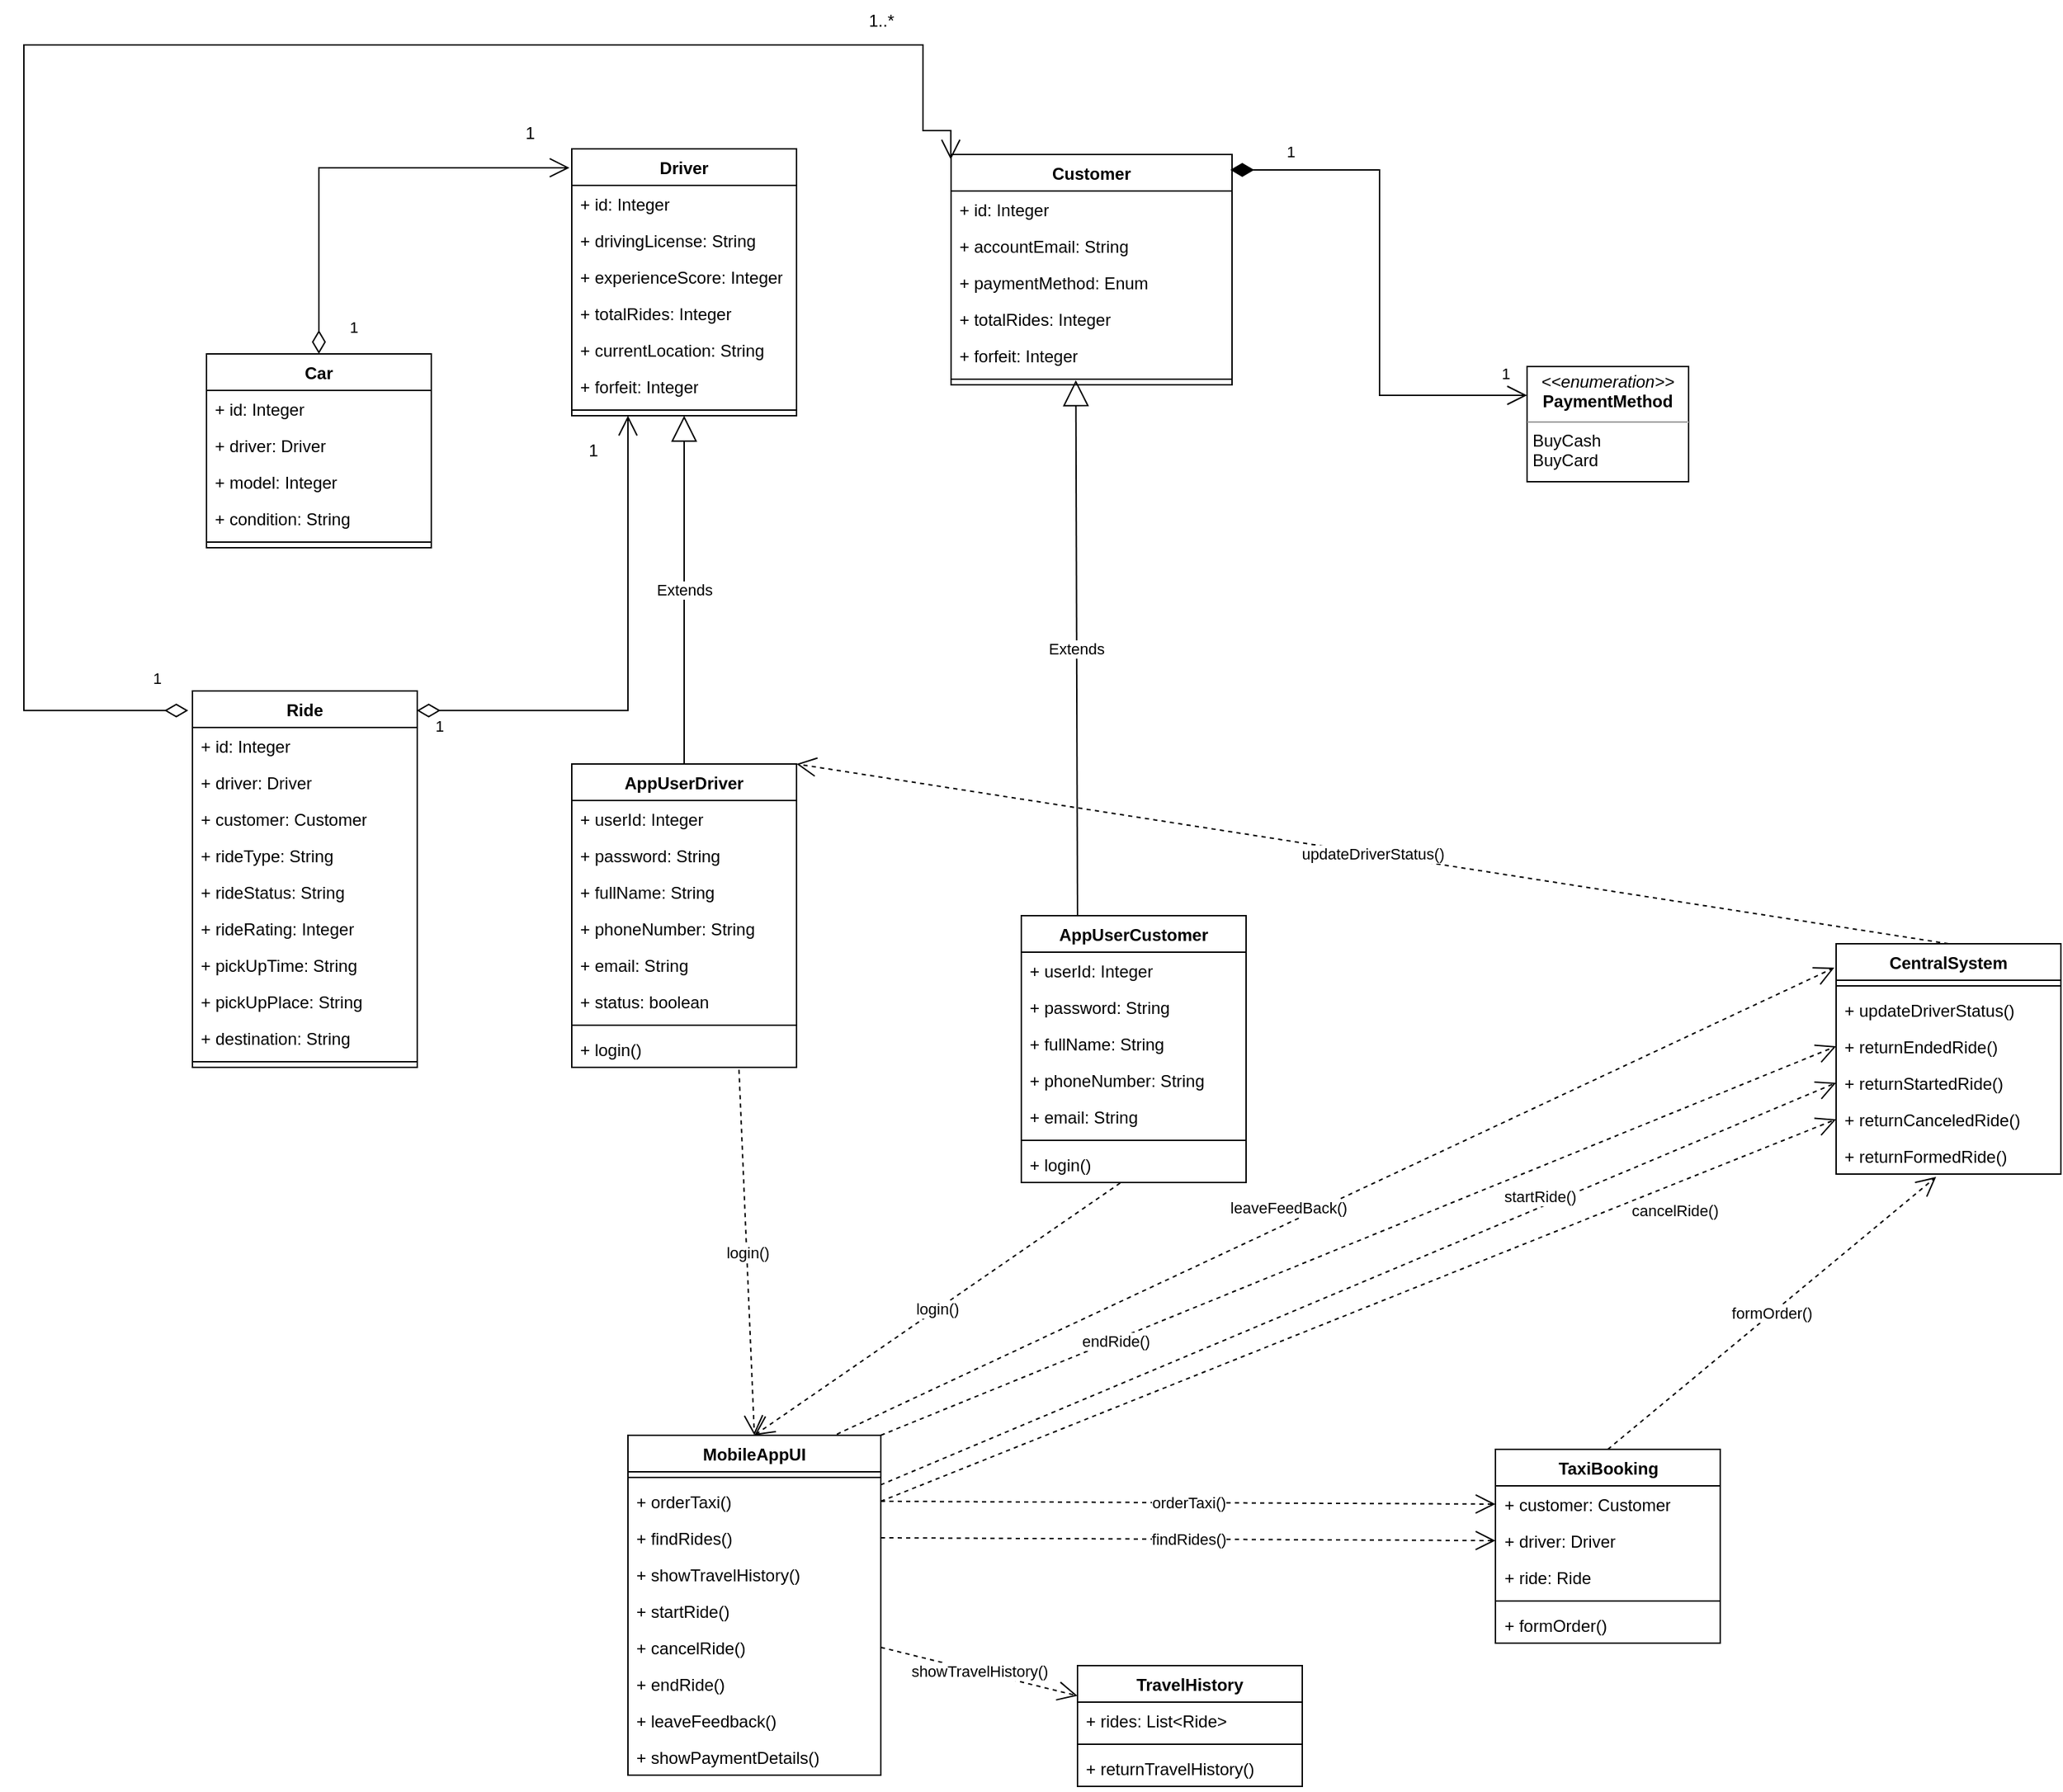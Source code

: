 <mxfile version="22.0.6" type="github">
  <diagram name="Страница — 1" id="VMVxRxrSuvd6hhNSu_wA">
    <mxGraphModel dx="2643" dy="545" grid="1" gridSize="10" guides="1" tooltips="1" connect="1" arrows="1" fold="1" page="1" pageScale="1" pageWidth="827" pageHeight="1169" math="0" shadow="0">
      <root>
        <mxCell id="0" />
        <mxCell id="1" parent="0" />
        <mxCell id="bA0o8jrbdhIKegOQsd1L-2" value="AppUserDriver" style="swimlane;fontStyle=1;align=center;verticalAlign=top;childLayout=stackLayout;horizontal=1;startSize=26;horizontalStack=0;resizeParent=1;resizeParentMax=0;resizeLast=0;collapsible=1;marginBottom=0;whiteSpace=wrap;html=1;" vertex="1" parent="1">
          <mxGeometry x="-450" y="1452" width="160" height="216" as="geometry" />
        </mxCell>
        <mxCell id="bA0o8jrbdhIKegOQsd1L-3" value="+ userId: Integer" style="text;strokeColor=none;fillColor=none;align=left;verticalAlign=top;spacingLeft=4;spacingRight=4;overflow=hidden;rotatable=0;points=[[0,0.5],[1,0.5]];portConstraint=eastwest;whiteSpace=wrap;html=1;" vertex="1" parent="bA0o8jrbdhIKegOQsd1L-2">
          <mxGeometry y="26" width="160" height="26" as="geometry" />
        </mxCell>
        <mxCell id="bA0o8jrbdhIKegOQsd1L-4" value="+ password: String" style="text;strokeColor=none;fillColor=none;align=left;verticalAlign=top;spacingLeft=4;spacingRight=4;overflow=hidden;rotatable=0;points=[[0,0.5],[1,0.5]];portConstraint=eastwest;whiteSpace=wrap;html=1;" vertex="1" parent="bA0o8jrbdhIKegOQsd1L-2">
          <mxGeometry y="52" width="160" height="26" as="geometry" />
        </mxCell>
        <mxCell id="bA0o8jrbdhIKegOQsd1L-5" value="+ fullName: String" style="text;strokeColor=none;fillColor=none;align=left;verticalAlign=top;spacingLeft=4;spacingRight=4;overflow=hidden;rotatable=0;points=[[0,0.5],[1,0.5]];portConstraint=eastwest;whiteSpace=wrap;html=1;" vertex="1" parent="bA0o8jrbdhIKegOQsd1L-2">
          <mxGeometry y="78" width="160" height="26" as="geometry" />
        </mxCell>
        <mxCell id="bA0o8jrbdhIKegOQsd1L-6" value="+ phoneNumber: String" style="text;strokeColor=none;fillColor=none;align=left;verticalAlign=top;spacingLeft=4;spacingRight=4;overflow=hidden;rotatable=0;points=[[0,0.5],[1,0.5]];portConstraint=eastwest;whiteSpace=wrap;html=1;" vertex="1" parent="bA0o8jrbdhIKegOQsd1L-2">
          <mxGeometry y="104" width="160" height="26" as="geometry" />
        </mxCell>
        <mxCell id="bA0o8jrbdhIKegOQsd1L-7" value="+ email: String" style="text;strokeColor=none;fillColor=none;align=left;verticalAlign=top;spacingLeft=4;spacingRight=4;overflow=hidden;rotatable=0;points=[[0,0.5],[1,0.5]];portConstraint=eastwest;whiteSpace=wrap;html=1;" vertex="1" parent="bA0o8jrbdhIKegOQsd1L-2">
          <mxGeometry y="130" width="160" height="26" as="geometry" />
        </mxCell>
        <mxCell id="bA0o8jrbdhIKegOQsd1L-121" value="+ status: boolean" style="text;strokeColor=none;fillColor=none;align=left;verticalAlign=top;spacingLeft=4;spacingRight=4;overflow=hidden;rotatable=0;points=[[0,0.5],[1,0.5]];portConstraint=eastwest;whiteSpace=wrap;html=1;" vertex="1" parent="bA0o8jrbdhIKegOQsd1L-2">
          <mxGeometry y="156" width="160" height="26" as="geometry" />
        </mxCell>
        <mxCell id="bA0o8jrbdhIKegOQsd1L-8" value="" style="line;strokeWidth=1;fillColor=none;align=left;verticalAlign=middle;spacingTop=-1;spacingLeft=3;spacingRight=3;rotatable=0;labelPosition=right;points=[];portConstraint=eastwest;strokeColor=inherit;" vertex="1" parent="bA0o8jrbdhIKegOQsd1L-2">
          <mxGeometry y="182" width="160" height="8" as="geometry" />
        </mxCell>
        <mxCell id="bA0o8jrbdhIKegOQsd1L-78" value="+ login()" style="text;strokeColor=none;fillColor=none;align=left;verticalAlign=top;spacingLeft=4;spacingRight=4;overflow=hidden;rotatable=0;points=[[0,0.5],[1,0.5]];portConstraint=eastwest;whiteSpace=wrap;html=1;" vertex="1" parent="bA0o8jrbdhIKegOQsd1L-2">
          <mxGeometry y="190" width="160" height="26" as="geometry" />
        </mxCell>
        <mxCell id="bA0o8jrbdhIKegOQsd1L-9" value="Driver" style="swimlane;fontStyle=1;align=center;verticalAlign=top;childLayout=stackLayout;horizontal=1;startSize=26;horizontalStack=0;resizeParent=1;resizeParentMax=0;resizeLast=0;collapsible=1;marginBottom=0;whiteSpace=wrap;html=1;" vertex="1" parent="1">
          <mxGeometry x="-450" y="1014" width="160" height="190" as="geometry" />
        </mxCell>
        <mxCell id="bA0o8jrbdhIKegOQsd1L-10" value="+ id: Integer" style="text;strokeColor=none;fillColor=none;align=left;verticalAlign=top;spacingLeft=4;spacingRight=4;overflow=hidden;rotatable=0;points=[[0,0.5],[1,0.5]];portConstraint=eastwest;whiteSpace=wrap;html=1;" vertex="1" parent="bA0o8jrbdhIKegOQsd1L-9">
          <mxGeometry y="26" width="160" height="26" as="geometry" />
        </mxCell>
        <mxCell id="bA0o8jrbdhIKegOQsd1L-12" value="+ drivingLicense: String" style="text;strokeColor=none;fillColor=none;align=left;verticalAlign=top;spacingLeft=4;spacingRight=4;overflow=hidden;rotatable=0;points=[[0,0.5],[1,0.5]];portConstraint=eastwest;whiteSpace=wrap;html=1;" vertex="1" parent="bA0o8jrbdhIKegOQsd1L-9">
          <mxGeometry y="52" width="160" height="26" as="geometry" />
        </mxCell>
        <mxCell id="bA0o8jrbdhIKegOQsd1L-13" value="+ experienceScore: Integer" style="text;strokeColor=none;fillColor=none;align=left;verticalAlign=top;spacingLeft=4;spacingRight=4;overflow=hidden;rotatable=0;points=[[0,0.5],[1,0.5]];portConstraint=eastwest;whiteSpace=wrap;html=1;" vertex="1" parent="bA0o8jrbdhIKegOQsd1L-9">
          <mxGeometry y="78" width="160" height="26" as="geometry" />
        </mxCell>
        <mxCell id="bA0o8jrbdhIKegOQsd1L-14" value="+ totalRides: Integer" style="text;strokeColor=none;fillColor=none;align=left;verticalAlign=top;spacingLeft=4;spacingRight=4;overflow=hidden;rotatable=0;points=[[0,0.5],[1,0.5]];portConstraint=eastwest;whiteSpace=wrap;html=1;" vertex="1" parent="bA0o8jrbdhIKegOQsd1L-9">
          <mxGeometry y="104" width="160" height="26" as="geometry" />
        </mxCell>
        <mxCell id="bA0o8jrbdhIKegOQsd1L-15" value="+ currentLocation: String" style="text;strokeColor=none;fillColor=none;align=left;verticalAlign=top;spacingLeft=4;spacingRight=4;overflow=hidden;rotatable=0;points=[[0,0.5],[1,0.5]];portConstraint=eastwest;whiteSpace=wrap;html=1;" vertex="1" parent="bA0o8jrbdhIKegOQsd1L-9">
          <mxGeometry y="130" width="160" height="26" as="geometry" />
        </mxCell>
        <mxCell id="bA0o8jrbdhIKegOQsd1L-16" value="+ forfeit: Integer" style="text;strokeColor=none;fillColor=none;align=left;verticalAlign=top;spacingLeft=4;spacingRight=4;overflow=hidden;rotatable=0;points=[[0,0.5],[1,0.5]];portConstraint=eastwest;whiteSpace=wrap;html=1;" vertex="1" parent="bA0o8jrbdhIKegOQsd1L-9">
          <mxGeometry y="156" width="160" height="26" as="geometry" />
        </mxCell>
        <mxCell id="bA0o8jrbdhIKegOQsd1L-18" value="" style="line;strokeWidth=1;fillColor=none;align=left;verticalAlign=middle;spacingTop=-1;spacingLeft=3;spacingRight=3;rotatable=0;labelPosition=right;points=[];portConstraint=eastwest;strokeColor=inherit;" vertex="1" parent="bA0o8jrbdhIKegOQsd1L-9">
          <mxGeometry y="182" width="160" height="8" as="geometry" />
        </mxCell>
        <mxCell id="bA0o8jrbdhIKegOQsd1L-19" value="Car" style="swimlane;fontStyle=1;align=center;verticalAlign=top;childLayout=stackLayout;horizontal=1;startSize=26;horizontalStack=0;resizeParent=1;resizeParentMax=0;resizeLast=0;collapsible=1;marginBottom=0;whiteSpace=wrap;html=1;" vertex="1" parent="1">
          <mxGeometry x="-710" y="1160" width="160" height="138" as="geometry" />
        </mxCell>
        <mxCell id="bA0o8jrbdhIKegOQsd1L-20" value="+ id: Integer" style="text;strokeColor=none;fillColor=none;align=left;verticalAlign=top;spacingLeft=4;spacingRight=4;overflow=hidden;rotatable=0;points=[[0,0.5],[1,0.5]];portConstraint=eastwest;whiteSpace=wrap;html=1;" vertex="1" parent="bA0o8jrbdhIKegOQsd1L-19">
          <mxGeometry y="26" width="160" height="26" as="geometry" />
        </mxCell>
        <mxCell id="bA0o8jrbdhIKegOQsd1L-21" value="+ driver: Driver" style="text;strokeColor=none;fillColor=none;align=left;verticalAlign=top;spacingLeft=4;spacingRight=4;overflow=hidden;rotatable=0;points=[[0,0.5],[1,0.5]];portConstraint=eastwest;whiteSpace=wrap;html=1;" vertex="1" parent="bA0o8jrbdhIKegOQsd1L-19">
          <mxGeometry y="52" width="160" height="26" as="geometry" />
        </mxCell>
        <mxCell id="bA0o8jrbdhIKegOQsd1L-22" value="+ model: Integer" style="text;strokeColor=none;fillColor=none;align=left;verticalAlign=top;spacingLeft=4;spacingRight=4;overflow=hidden;rotatable=0;points=[[0,0.5],[1,0.5]];portConstraint=eastwest;whiteSpace=wrap;html=1;" vertex="1" parent="bA0o8jrbdhIKegOQsd1L-19">
          <mxGeometry y="78" width="160" height="26" as="geometry" />
        </mxCell>
        <mxCell id="bA0o8jrbdhIKegOQsd1L-23" value="+ condition: String" style="text;strokeColor=none;fillColor=none;align=left;verticalAlign=top;spacingLeft=4;spacingRight=4;overflow=hidden;rotatable=0;points=[[0,0.5],[1,0.5]];portConstraint=eastwest;whiteSpace=wrap;html=1;" vertex="1" parent="bA0o8jrbdhIKegOQsd1L-19">
          <mxGeometry y="104" width="160" height="26" as="geometry" />
        </mxCell>
        <mxCell id="bA0o8jrbdhIKegOQsd1L-24" value="" style="line;strokeWidth=1;fillColor=none;align=left;verticalAlign=middle;spacingTop=-1;spacingLeft=3;spacingRight=3;rotatable=0;labelPosition=right;points=[];portConstraint=eastwest;strokeColor=inherit;" vertex="1" parent="bA0o8jrbdhIKegOQsd1L-19">
          <mxGeometry y="130" width="160" height="8" as="geometry" />
        </mxCell>
        <mxCell id="bA0o8jrbdhIKegOQsd1L-25" value="Ride" style="swimlane;fontStyle=1;align=center;verticalAlign=top;childLayout=stackLayout;horizontal=1;startSize=26;horizontalStack=0;resizeParent=1;resizeParentMax=0;resizeLast=0;collapsible=1;marginBottom=0;whiteSpace=wrap;html=1;" vertex="1" parent="1">
          <mxGeometry x="-720" y="1400" width="160" height="268" as="geometry" />
        </mxCell>
        <mxCell id="bA0o8jrbdhIKegOQsd1L-26" value="+ id: Integer" style="text;strokeColor=none;fillColor=none;align=left;verticalAlign=top;spacingLeft=4;spacingRight=4;overflow=hidden;rotatable=0;points=[[0,0.5],[1,0.5]];portConstraint=eastwest;whiteSpace=wrap;html=1;" vertex="1" parent="bA0o8jrbdhIKegOQsd1L-25">
          <mxGeometry y="26" width="160" height="26" as="geometry" />
        </mxCell>
        <mxCell id="bA0o8jrbdhIKegOQsd1L-27" value="+ driver: Driver" style="text;strokeColor=none;fillColor=none;align=left;verticalAlign=top;spacingLeft=4;spacingRight=4;overflow=hidden;rotatable=0;points=[[0,0.5],[1,0.5]];portConstraint=eastwest;whiteSpace=wrap;html=1;" vertex="1" parent="bA0o8jrbdhIKegOQsd1L-25">
          <mxGeometry y="52" width="160" height="26" as="geometry" />
        </mxCell>
        <mxCell id="bA0o8jrbdhIKegOQsd1L-28" value="+ customer: Customer" style="text;strokeColor=none;fillColor=none;align=left;verticalAlign=top;spacingLeft=4;spacingRight=4;overflow=hidden;rotatable=0;points=[[0,0.5],[1,0.5]];portConstraint=eastwest;whiteSpace=wrap;html=1;" vertex="1" parent="bA0o8jrbdhIKegOQsd1L-25">
          <mxGeometry y="78" width="160" height="26" as="geometry" />
        </mxCell>
        <mxCell id="bA0o8jrbdhIKegOQsd1L-29" value="+ rideType: String" style="text;strokeColor=none;fillColor=none;align=left;verticalAlign=top;spacingLeft=4;spacingRight=4;overflow=hidden;rotatable=0;points=[[0,0.5],[1,0.5]];portConstraint=eastwest;whiteSpace=wrap;html=1;" vertex="1" parent="bA0o8jrbdhIKegOQsd1L-25">
          <mxGeometry y="104" width="160" height="26" as="geometry" />
        </mxCell>
        <mxCell id="bA0o8jrbdhIKegOQsd1L-30" value="+ rideStatus: String" style="text;strokeColor=none;fillColor=none;align=left;verticalAlign=top;spacingLeft=4;spacingRight=4;overflow=hidden;rotatable=0;points=[[0,0.5],[1,0.5]];portConstraint=eastwest;whiteSpace=wrap;html=1;" vertex="1" parent="bA0o8jrbdhIKegOQsd1L-25">
          <mxGeometry y="130" width="160" height="26" as="geometry" />
        </mxCell>
        <mxCell id="bA0o8jrbdhIKegOQsd1L-31" value="+ rideRating: Integer" style="text;strokeColor=none;fillColor=none;align=left;verticalAlign=top;spacingLeft=4;spacingRight=4;overflow=hidden;rotatable=0;points=[[0,0.5],[1,0.5]];portConstraint=eastwest;whiteSpace=wrap;html=1;" vertex="1" parent="bA0o8jrbdhIKegOQsd1L-25">
          <mxGeometry y="156" width="160" height="26" as="geometry" />
        </mxCell>
        <mxCell id="bA0o8jrbdhIKegOQsd1L-32" value="+ pickUpTime: String" style="text;strokeColor=none;fillColor=none;align=left;verticalAlign=top;spacingLeft=4;spacingRight=4;overflow=hidden;rotatable=0;points=[[0,0.5],[1,0.5]];portConstraint=eastwest;whiteSpace=wrap;html=1;" vertex="1" parent="bA0o8jrbdhIKegOQsd1L-25">
          <mxGeometry y="182" width="160" height="26" as="geometry" />
        </mxCell>
        <mxCell id="bA0o8jrbdhIKegOQsd1L-33" value="+ pickUpPlace: String" style="text;strokeColor=none;fillColor=none;align=left;verticalAlign=top;spacingLeft=4;spacingRight=4;overflow=hidden;rotatable=0;points=[[0,0.5],[1,0.5]];portConstraint=eastwest;whiteSpace=wrap;html=1;" vertex="1" parent="bA0o8jrbdhIKegOQsd1L-25">
          <mxGeometry y="208" width="160" height="26" as="geometry" />
        </mxCell>
        <mxCell id="bA0o8jrbdhIKegOQsd1L-34" value="+ destination: String" style="text;strokeColor=none;fillColor=none;align=left;verticalAlign=top;spacingLeft=4;spacingRight=4;overflow=hidden;rotatable=0;points=[[0,0.5],[1,0.5]];portConstraint=eastwest;whiteSpace=wrap;html=1;" vertex="1" parent="bA0o8jrbdhIKegOQsd1L-25">
          <mxGeometry y="234" width="160" height="26" as="geometry" />
        </mxCell>
        <mxCell id="bA0o8jrbdhIKegOQsd1L-35" value="" style="line;strokeWidth=1;fillColor=none;align=left;verticalAlign=middle;spacingTop=-1;spacingLeft=3;spacingRight=3;rotatable=0;labelPosition=right;points=[];portConstraint=eastwest;strokeColor=inherit;" vertex="1" parent="bA0o8jrbdhIKegOQsd1L-25">
          <mxGeometry y="260" width="160" height="8" as="geometry" />
        </mxCell>
        <mxCell id="bA0o8jrbdhIKegOQsd1L-36" value="Customer" style="swimlane;fontStyle=1;align=center;verticalAlign=top;childLayout=stackLayout;horizontal=1;startSize=26;horizontalStack=0;resizeParent=1;resizeParentMax=0;resizeLast=0;collapsible=1;marginBottom=0;whiteSpace=wrap;html=1;" vertex="1" parent="1">
          <mxGeometry x="-180" y="1018" width="200" height="164" as="geometry" />
        </mxCell>
        <mxCell id="bA0o8jrbdhIKegOQsd1L-37" value="+ id: Integer" style="text;strokeColor=none;fillColor=none;align=left;verticalAlign=top;spacingLeft=4;spacingRight=4;overflow=hidden;rotatable=0;points=[[0,0.5],[1,0.5]];portConstraint=eastwest;whiteSpace=wrap;html=1;" vertex="1" parent="bA0o8jrbdhIKegOQsd1L-36">
          <mxGeometry y="26" width="200" height="26" as="geometry" />
        </mxCell>
        <mxCell id="bA0o8jrbdhIKegOQsd1L-38" value="+ accountEmail: String" style="text;strokeColor=none;fillColor=none;align=left;verticalAlign=top;spacingLeft=4;spacingRight=4;overflow=hidden;rotatable=0;points=[[0,0.5],[1,0.5]];portConstraint=eastwest;whiteSpace=wrap;html=1;" vertex="1" parent="bA0o8jrbdhIKegOQsd1L-36">
          <mxGeometry y="52" width="200" height="26" as="geometry" />
        </mxCell>
        <mxCell id="bA0o8jrbdhIKegOQsd1L-65" value="+ paymentMethod: Enum" style="text;strokeColor=none;fillColor=none;align=left;verticalAlign=top;spacingLeft=4;spacingRight=4;overflow=hidden;rotatable=0;points=[[0,0.5],[1,0.5]];portConstraint=eastwest;whiteSpace=wrap;html=1;" vertex="1" parent="bA0o8jrbdhIKegOQsd1L-36">
          <mxGeometry y="78" width="200" height="26" as="geometry" />
        </mxCell>
        <mxCell id="bA0o8jrbdhIKegOQsd1L-41" value="+ totalRides: Integer" style="text;strokeColor=none;fillColor=none;align=left;verticalAlign=top;spacingLeft=4;spacingRight=4;overflow=hidden;rotatable=0;points=[[0,0.5],[1,0.5]];portConstraint=eastwest;whiteSpace=wrap;html=1;" vertex="1" parent="bA0o8jrbdhIKegOQsd1L-36">
          <mxGeometry y="104" width="200" height="26" as="geometry" />
        </mxCell>
        <mxCell id="bA0o8jrbdhIKegOQsd1L-42" value="+ forfeit: Integer" style="text;strokeColor=none;fillColor=none;align=left;verticalAlign=top;spacingLeft=4;spacingRight=4;overflow=hidden;rotatable=0;points=[[0,0.5],[1,0.5]];portConstraint=eastwest;whiteSpace=wrap;html=1;" vertex="1" parent="bA0o8jrbdhIKegOQsd1L-36">
          <mxGeometry y="130" width="200" height="26" as="geometry" />
        </mxCell>
        <mxCell id="bA0o8jrbdhIKegOQsd1L-43" value="" style="line;strokeWidth=1;fillColor=none;align=left;verticalAlign=middle;spacingTop=-1;spacingLeft=3;spacingRight=3;rotatable=0;labelPosition=right;points=[];portConstraint=eastwest;strokeColor=inherit;" vertex="1" parent="bA0o8jrbdhIKegOQsd1L-36">
          <mxGeometry y="156" width="200" height="8" as="geometry" />
        </mxCell>
        <mxCell id="bA0o8jrbdhIKegOQsd1L-50" value="CentralSystem" style="swimlane;fontStyle=1;align=center;verticalAlign=top;childLayout=stackLayout;horizontal=1;startSize=26;horizontalStack=0;resizeParent=1;resizeParentMax=0;resizeLast=0;collapsible=1;marginBottom=0;whiteSpace=wrap;html=1;" vertex="1" parent="1">
          <mxGeometry x="450" y="1580" width="160" height="164" as="geometry" />
        </mxCell>
        <mxCell id="bA0o8jrbdhIKegOQsd1L-52" value="" style="line;strokeWidth=1;fillColor=none;align=left;verticalAlign=middle;spacingTop=-1;spacingLeft=3;spacingRight=3;rotatable=0;labelPosition=right;points=[];portConstraint=eastwest;strokeColor=inherit;" vertex="1" parent="bA0o8jrbdhIKegOQsd1L-50">
          <mxGeometry y="26" width="160" height="8" as="geometry" />
        </mxCell>
        <mxCell id="bA0o8jrbdhIKegOQsd1L-53" value="+ updateDriverStatus()" style="text;strokeColor=none;fillColor=none;align=left;verticalAlign=top;spacingLeft=4;spacingRight=4;overflow=hidden;rotatable=0;points=[[0,0.5],[1,0.5]];portConstraint=eastwest;whiteSpace=wrap;html=1;" vertex="1" parent="bA0o8jrbdhIKegOQsd1L-50">
          <mxGeometry y="34" width="160" height="26" as="geometry" />
        </mxCell>
        <mxCell id="bA0o8jrbdhIKegOQsd1L-149" value="+ returnEndedRide()" style="text;strokeColor=none;fillColor=none;align=left;verticalAlign=top;spacingLeft=4;spacingRight=4;overflow=hidden;rotatable=0;points=[[0,0.5],[1,0.5]];portConstraint=eastwest;whiteSpace=wrap;html=1;" vertex="1" parent="bA0o8jrbdhIKegOQsd1L-50">
          <mxGeometry y="60" width="160" height="26" as="geometry" />
        </mxCell>
        <mxCell id="bA0o8jrbdhIKegOQsd1L-150" value="+ returnStartedRide()" style="text;strokeColor=none;fillColor=none;align=left;verticalAlign=top;spacingLeft=4;spacingRight=4;overflow=hidden;rotatable=0;points=[[0,0.5],[1,0.5]];portConstraint=eastwest;whiteSpace=wrap;html=1;" vertex="1" parent="bA0o8jrbdhIKegOQsd1L-50">
          <mxGeometry y="86" width="160" height="26" as="geometry" />
        </mxCell>
        <mxCell id="bA0o8jrbdhIKegOQsd1L-151" value="+ returnCanceledRide()" style="text;strokeColor=none;fillColor=none;align=left;verticalAlign=top;spacingLeft=4;spacingRight=4;overflow=hidden;rotatable=0;points=[[0,0.5],[1,0.5]];portConstraint=eastwest;whiteSpace=wrap;html=1;" vertex="1" parent="bA0o8jrbdhIKegOQsd1L-50">
          <mxGeometry y="112" width="160" height="26" as="geometry" />
        </mxCell>
        <mxCell id="bA0o8jrbdhIKegOQsd1L-152" value="+ returnFormedRide()" style="text;strokeColor=none;fillColor=none;align=left;verticalAlign=top;spacingLeft=4;spacingRight=4;overflow=hidden;rotatable=0;points=[[0,0.5],[1,0.5]];portConstraint=eastwest;whiteSpace=wrap;html=1;" vertex="1" parent="bA0o8jrbdhIKegOQsd1L-50">
          <mxGeometry y="138" width="160" height="26" as="geometry" />
        </mxCell>
        <mxCell id="bA0o8jrbdhIKegOQsd1L-64" value="&lt;p style=&quot;margin:0px;margin-top:4px;text-align:center;&quot;&gt;&lt;i&gt;&amp;lt;&amp;lt;enumeration&amp;gt;&amp;gt;&lt;/i&gt;&lt;br&gt;&lt;b&gt;PaymentMethod&lt;/b&gt;&lt;/p&gt;&lt;hr size=&quot;1&quot;&gt;&lt;p style=&quot;margin:0px;margin-left:4px;&quot;&gt;BuyCash&lt;/p&gt;&lt;p style=&quot;margin:0px;margin-left:4px;&quot;&gt;BuyCard&lt;/p&gt;" style="verticalAlign=top;align=left;overflow=fill;fontSize=12;fontFamily=Helvetica;html=1;whiteSpace=wrap;" vertex="1" parent="1">
          <mxGeometry x="230" y="1169" width="115" height="82" as="geometry" />
        </mxCell>
        <mxCell id="bA0o8jrbdhIKegOQsd1L-66" value="1" style="endArrow=open;html=1;endSize=12;startArrow=diamondThin;startSize=14;startFill=1;edgeStyle=orthogonalEdgeStyle;align=left;verticalAlign=bottom;rounded=0;exitX=0.994;exitY=0.067;exitDx=0;exitDy=0;exitPerimeter=0;entryX=0;entryY=0.25;entryDx=0;entryDy=0;" edge="1" parent="1" source="bA0o8jrbdhIKegOQsd1L-36" target="bA0o8jrbdhIKegOQsd1L-64">
          <mxGeometry x="-0.794" y="4" relative="1" as="geometry">
            <mxPoint x="90" y="1180" as="sourcePoint" />
            <mxPoint x="250" y="1180" as="targetPoint" />
            <mxPoint as="offset" />
          </mxGeometry>
        </mxCell>
        <mxCell id="bA0o8jrbdhIKegOQsd1L-67" value="&lt;span style=&quot;color: rgb(0, 0, 0); font-family: Helvetica; font-size: 11px; font-style: normal; font-variant-ligatures: normal; font-variant-caps: normal; font-weight: 400; letter-spacing: normal; orphans: 2; text-align: left; text-indent: 0px; text-transform: none; widows: 2; word-spacing: 0px; -webkit-text-stroke-width: 0px; background-color: rgb(255, 255, 255); text-decoration-thickness: initial; text-decoration-style: initial; text-decoration-color: initial; float: none; display: inline !important;&quot;&gt;1&lt;/span&gt;" style="text;whiteSpace=wrap;html=1;" vertex="1" parent="1">
          <mxGeometry x="210" y="1160" width="20" height="27" as="geometry" />
        </mxCell>
        <mxCell id="bA0o8jrbdhIKegOQsd1L-70" value="MobileAppUI" style="swimlane;fontStyle=1;align=center;verticalAlign=top;childLayout=stackLayout;horizontal=1;startSize=26;horizontalStack=0;resizeParent=1;resizeParentMax=0;resizeLast=0;collapsible=1;marginBottom=0;whiteSpace=wrap;html=1;" vertex="1" parent="1">
          <mxGeometry x="-410" y="1930" width="180" height="242" as="geometry" />
        </mxCell>
        <mxCell id="bA0o8jrbdhIKegOQsd1L-72" value="" style="line;strokeWidth=1;fillColor=none;align=left;verticalAlign=middle;spacingTop=-1;spacingLeft=3;spacingRight=3;rotatable=0;labelPosition=right;points=[];portConstraint=eastwest;strokeColor=inherit;" vertex="1" parent="bA0o8jrbdhIKegOQsd1L-70">
          <mxGeometry y="26" width="180" height="8" as="geometry" />
        </mxCell>
        <mxCell id="bA0o8jrbdhIKegOQsd1L-80" value="+ orderTaxi()" style="text;strokeColor=none;fillColor=none;align=left;verticalAlign=top;spacingLeft=4;spacingRight=4;overflow=hidden;rotatable=0;points=[[0,0.5],[1,0.5]];portConstraint=eastwest;whiteSpace=wrap;html=1;" vertex="1" parent="bA0o8jrbdhIKegOQsd1L-70">
          <mxGeometry y="34" width="180" height="26" as="geometry" />
        </mxCell>
        <mxCell id="bA0o8jrbdhIKegOQsd1L-117" value="+ findRides()" style="text;strokeColor=none;fillColor=none;align=left;verticalAlign=top;spacingLeft=4;spacingRight=4;overflow=hidden;rotatable=0;points=[[0,0.5],[1,0.5]];portConstraint=eastwest;whiteSpace=wrap;html=1;" vertex="1" parent="bA0o8jrbdhIKegOQsd1L-70">
          <mxGeometry y="60" width="180" height="26" as="geometry" />
        </mxCell>
        <mxCell id="bA0o8jrbdhIKegOQsd1L-138" value="+ showTravelHistory()" style="text;strokeColor=none;fillColor=none;align=left;verticalAlign=top;spacingLeft=4;spacingRight=4;overflow=hidden;rotatable=0;points=[[0,0.5],[1,0.5]];portConstraint=eastwest;whiteSpace=wrap;html=1;" vertex="1" parent="bA0o8jrbdhIKegOQsd1L-70">
          <mxGeometry y="86" width="180" height="26" as="geometry" />
        </mxCell>
        <mxCell id="bA0o8jrbdhIKegOQsd1L-139" value="+ startRide()" style="text;strokeColor=none;fillColor=none;align=left;verticalAlign=top;spacingLeft=4;spacingRight=4;overflow=hidden;rotatable=0;points=[[0,0.5],[1,0.5]];portConstraint=eastwest;whiteSpace=wrap;html=1;" vertex="1" parent="bA0o8jrbdhIKegOQsd1L-70">
          <mxGeometry y="112" width="180" height="26" as="geometry" />
        </mxCell>
        <mxCell id="bA0o8jrbdhIKegOQsd1L-140" value="+ cancelRide()" style="text;strokeColor=none;fillColor=none;align=left;verticalAlign=top;spacingLeft=4;spacingRight=4;overflow=hidden;rotatable=0;points=[[0,0.5],[1,0.5]];portConstraint=eastwest;whiteSpace=wrap;html=1;" vertex="1" parent="bA0o8jrbdhIKegOQsd1L-70">
          <mxGeometry y="138" width="180" height="26" as="geometry" />
        </mxCell>
        <mxCell id="bA0o8jrbdhIKegOQsd1L-132" value="+ endRide()" style="text;strokeColor=none;fillColor=none;align=left;verticalAlign=top;spacingLeft=4;spacingRight=4;overflow=hidden;rotatable=0;points=[[0,0.5],[1,0.5]];portConstraint=eastwest;whiteSpace=wrap;html=1;" vertex="1" parent="bA0o8jrbdhIKegOQsd1L-70">
          <mxGeometry y="164" width="180" height="26" as="geometry" />
        </mxCell>
        <mxCell id="bA0o8jrbdhIKegOQsd1L-146" value="+ leaveFeedback()" style="text;strokeColor=none;fillColor=none;align=left;verticalAlign=top;spacingLeft=4;spacingRight=4;overflow=hidden;rotatable=0;points=[[0,0.5],[1,0.5]];portConstraint=eastwest;whiteSpace=wrap;html=1;" vertex="1" parent="bA0o8jrbdhIKegOQsd1L-70">
          <mxGeometry y="190" width="180" height="26" as="geometry" />
        </mxCell>
        <mxCell id="bA0o8jrbdhIKegOQsd1L-147" value="+ showPaymentDetails()" style="text;strokeColor=none;fillColor=none;align=left;verticalAlign=top;spacingLeft=4;spacingRight=4;overflow=hidden;rotatable=0;points=[[0,0.5],[1,0.5]];portConstraint=eastwest;whiteSpace=wrap;html=1;" vertex="1" parent="bA0o8jrbdhIKegOQsd1L-70">
          <mxGeometry y="216" width="180" height="26" as="geometry" />
        </mxCell>
        <mxCell id="bA0o8jrbdhIKegOQsd1L-79" value="login()" style="endArrow=open;endSize=12;dashed=1;html=1;rounded=0;exitX=0.744;exitY=1.068;exitDx=0;exitDy=0;entryX=0.5;entryY=0;entryDx=0;entryDy=0;exitPerimeter=0;" edge="1" parent="1" source="bA0o8jrbdhIKegOQsd1L-78" target="bA0o8jrbdhIKegOQsd1L-70">
          <mxGeometry width="160" relative="1" as="geometry">
            <mxPoint x="-190" y="1750" as="sourcePoint" />
            <mxPoint x="-350" y="1890" as="targetPoint" />
          </mxGeometry>
        </mxCell>
        <mxCell id="bA0o8jrbdhIKegOQsd1L-81" value="TaxiBooking" style="swimlane;fontStyle=1;align=center;verticalAlign=top;childLayout=stackLayout;horizontal=1;startSize=26;horizontalStack=0;resizeParent=1;resizeParentMax=0;resizeLast=0;collapsible=1;marginBottom=0;whiteSpace=wrap;html=1;" vertex="1" parent="1">
          <mxGeometry x="207.5" y="1940" width="160" height="138" as="geometry" />
        </mxCell>
        <mxCell id="bA0o8jrbdhIKegOQsd1L-82" value="+ customer: Customer" style="text;strokeColor=none;fillColor=none;align=left;verticalAlign=top;spacingLeft=4;spacingRight=4;overflow=hidden;rotatable=0;points=[[0,0.5],[1,0.5]];portConstraint=eastwest;whiteSpace=wrap;html=1;" vertex="1" parent="bA0o8jrbdhIKegOQsd1L-81">
          <mxGeometry y="26" width="160" height="26" as="geometry" />
        </mxCell>
        <mxCell id="bA0o8jrbdhIKegOQsd1L-85" value="+ driver: Driver" style="text;strokeColor=none;fillColor=none;align=left;verticalAlign=top;spacingLeft=4;spacingRight=4;overflow=hidden;rotatable=0;points=[[0,0.5],[1,0.5]];portConstraint=eastwest;whiteSpace=wrap;html=1;" vertex="1" parent="bA0o8jrbdhIKegOQsd1L-81">
          <mxGeometry y="52" width="160" height="26" as="geometry" />
        </mxCell>
        <mxCell id="bA0o8jrbdhIKegOQsd1L-134" value="+ ride: Ride" style="text;strokeColor=none;fillColor=none;align=left;verticalAlign=top;spacingLeft=4;spacingRight=4;overflow=hidden;rotatable=0;points=[[0,0.5],[1,0.5]];portConstraint=eastwest;whiteSpace=wrap;html=1;" vertex="1" parent="bA0o8jrbdhIKegOQsd1L-81">
          <mxGeometry y="78" width="160" height="26" as="geometry" />
        </mxCell>
        <mxCell id="bA0o8jrbdhIKegOQsd1L-83" value="" style="line;strokeWidth=1;fillColor=none;align=left;verticalAlign=middle;spacingTop=-1;spacingLeft=3;spacingRight=3;rotatable=0;labelPosition=right;points=[];portConstraint=eastwest;strokeColor=inherit;" vertex="1" parent="bA0o8jrbdhIKegOQsd1L-81">
          <mxGeometry y="104" width="160" height="8" as="geometry" />
        </mxCell>
        <mxCell id="bA0o8jrbdhIKegOQsd1L-84" value="+ formOrder()" style="text;strokeColor=none;fillColor=none;align=left;verticalAlign=top;spacingLeft=4;spacingRight=4;overflow=hidden;rotatable=0;points=[[0,0.5],[1,0.5]];portConstraint=eastwest;whiteSpace=wrap;html=1;" vertex="1" parent="bA0o8jrbdhIKegOQsd1L-81">
          <mxGeometry y="112" width="160" height="26" as="geometry" />
        </mxCell>
        <mxCell id="bA0o8jrbdhIKegOQsd1L-86" value="orderTaxi()" style="endArrow=open;endSize=12;dashed=1;html=1;rounded=0;exitX=1;exitY=0.5;exitDx=0;exitDy=0;entryX=0;entryY=0.5;entryDx=0;entryDy=0;" edge="1" parent="1" source="bA0o8jrbdhIKegOQsd1L-80" target="bA0o8jrbdhIKegOQsd1L-82">
          <mxGeometry width="160" relative="1" as="geometry">
            <mxPoint x="-50" y="1874" as="sourcePoint" />
            <mxPoint x="-47" y="1980" as="targetPoint" />
          </mxGeometry>
        </mxCell>
        <mxCell id="bA0o8jrbdhIKegOQsd1L-102" value="updateDriverStatus()" style="endArrow=open;endSize=12;dashed=1;html=1;rounded=0;exitX=0.5;exitY=0;exitDx=0;exitDy=0;entryX=1;entryY=0;entryDx=0;entryDy=0;" edge="1" parent="1" source="bA0o8jrbdhIKegOQsd1L-50" target="bA0o8jrbdhIKegOQsd1L-2">
          <mxGeometry width="160" relative="1" as="geometry">
            <mxPoint x="120" y="1640" as="sourcePoint" />
            <mxPoint x="290" y="1460" as="targetPoint" />
          </mxGeometry>
        </mxCell>
        <mxCell id="bA0o8jrbdhIKegOQsd1L-108" value="AppUserCustomer" style="swimlane;fontStyle=1;align=center;verticalAlign=top;childLayout=stackLayout;horizontal=1;startSize=26;horizontalStack=0;resizeParent=1;resizeParentMax=0;resizeLast=0;collapsible=1;marginBottom=0;whiteSpace=wrap;html=1;" vertex="1" parent="1">
          <mxGeometry x="-130" y="1560" width="160" height="190" as="geometry" />
        </mxCell>
        <mxCell id="bA0o8jrbdhIKegOQsd1L-109" value="+ userId: Integer" style="text;strokeColor=none;fillColor=none;align=left;verticalAlign=top;spacingLeft=4;spacingRight=4;overflow=hidden;rotatable=0;points=[[0,0.5],[1,0.5]];portConstraint=eastwest;whiteSpace=wrap;html=1;" vertex="1" parent="bA0o8jrbdhIKegOQsd1L-108">
          <mxGeometry y="26" width="160" height="26" as="geometry" />
        </mxCell>
        <mxCell id="bA0o8jrbdhIKegOQsd1L-110" value="+ password: String" style="text;strokeColor=none;fillColor=none;align=left;verticalAlign=top;spacingLeft=4;spacingRight=4;overflow=hidden;rotatable=0;points=[[0,0.5],[1,0.5]];portConstraint=eastwest;whiteSpace=wrap;html=1;" vertex="1" parent="bA0o8jrbdhIKegOQsd1L-108">
          <mxGeometry y="52" width="160" height="26" as="geometry" />
        </mxCell>
        <mxCell id="bA0o8jrbdhIKegOQsd1L-111" value="+ fullName: String" style="text;strokeColor=none;fillColor=none;align=left;verticalAlign=top;spacingLeft=4;spacingRight=4;overflow=hidden;rotatable=0;points=[[0,0.5],[1,0.5]];portConstraint=eastwest;whiteSpace=wrap;html=1;" vertex="1" parent="bA0o8jrbdhIKegOQsd1L-108">
          <mxGeometry y="78" width="160" height="26" as="geometry" />
        </mxCell>
        <mxCell id="bA0o8jrbdhIKegOQsd1L-112" value="+ phoneNumber: String" style="text;strokeColor=none;fillColor=none;align=left;verticalAlign=top;spacingLeft=4;spacingRight=4;overflow=hidden;rotatable=0;points=[[0,0.5],[1,0.5]];portConstraint=eastwest;whiteSpace=wrap;html=1;" vertex="1" parent="bA0o8jrbdhIKegOQsd1L-108">
          <mxGeometry y="104" width="160" height="26" as="geometry" />
        </mxCell>
        <mxCell id="bA0o8jrbdhIKegOQsd1L-113" value="+ email: String" style="text;strokeColor=none;fillColor=none;align=left;verticalAlign=top;spacingLeft=4;spacingRight=4;overflow=hidden;rotatable=0;points=[[0,0.5],[1,0.5]];portConstraint=eastwest;whiteSpace=wrap;html=1;" vertex="1" parent="bA0o8jrbdhIKegOQsd1L-108">
          <mxGeometry y="130" width="160" height="26" as="geometry" />
        </mxCell>
        <mxCell id="bA0o8jrbdhIKegOQsd1L-114" value="" style="line;strokeWidth=1;fillColor=none;align=left;verticalAlign=middle;spacingTop=-1;spacingLeft=3;spacingRight=3;rotatable=0;labelPosition=right;points=[];portConstraint=eastwest;strokeColor=inherit;" vertex="1" parent="bA0o8jrbdhIKegOQsd1L-108">
          <mxGeometry y="156" width="160" height="8" as="geometry" />
        </mxCell>
        <mxCell id="bA0o8jrbdhIKegOQsd1L-115" value="+ login()" style="text;strokeColor=none;fillColor=none;align=left;verticalAlign=top;spacingLeft=4;spacingRight=4;overflow=hidden;rotatable=0;points=[[0,0.5],[1,0.5]];portConstraint=eastwest;whiteSpace=wrap;html=1;" vertex="1" parent="bA0o8jrbdhIKegOQsd1L-108">
          <mxGeometry y="164" width="160" height="26" as="geometry" />
        </mxCell>
        <mxCell id="bA0o8jrbdhIKegOQsd1L-116" value="login()" style="endArrow=open;endSize=12;dashed=1;html=1;rounded=0;exitX=0.44;exitY=1.015;exitDx=0;exitDy=0;entryX=0.5;entryY=0;entryDx=0;entryDy=0;exitPerimeter=0;" edge="1" parent="1" source="bA0o8jrbdhIKegOQsd1L-115" target="bA0o8jrbdhIKegOQsd1L-70">
          <mxGeometry width="160" relative="1" as="geometry">
            <mxPoint x="-221.5" y="1730" as="sourcePoint" />
            <mxPoint x="-118.5" y="1872" as="targetPoint" />
          </mxGeometry>
        </mxCell>
        <mxCell id="bA0o8jrbdhIKegOQsd1L-118" value="findRides()" style="endArrow=open;endSize=12;dashed=1;html=1;rounded=0;exitX=1;exitY=0.5;exitDx=0;exitDy=0;entryX=0;entryY=0.5;entryDx=0;entryDy=0;" edge="1" parent="1" source="bA0o8jrbdhIKegOQsd1L-117" target="bA0o8jrbdhIKegOQsd1L-85">
          <mxGeometry width="160" relative="1" as="geometry">
            <mxPoint x="-170" y="1893" as="sourcePoint" />
            <mxPoint x="37" y="1870" as="targetPoint" />
          </mxGeometry>
        </mxCell>
        <mxCell id="bA0o8jrbdhIKegOQsd1L-120" value="formOrder()" style="endArrow=open;endSize=12;dashed=1;html=1;rounded=0;exitX=0.5;exitY=0;exitDx=0;exitDy=0;entryX=0.445;entryY=1.078;entryDx=0;entryDy=0;entryPerimeter=0;" edge="1" parent="1" source="bA0o8jrbdhIKegOQsd1L-81" target="bA0o8jrbdhIKegOQsd1L-152">
          <mxGeometry width="160" relative="1" as="geometry">
            <mxPoint x="210" y="1830" as="sourcePoint" />
            <mxPoint x="530" y="1850" as="targetPoint" />
          </mxGeometry>
        </mxCell>
        <mxCell id="bA0o8jrbdhIKegOQsd1L-123" value="1" style="endArrow=open;html=1;endSize=12;startArrow=diamondThin;startSize=14;startFill=0;edgeStyle=orthogonalEdgeStyle;align=left;verticalAlign=bottom;rounded=0;exitX=0.5;exitY=0;exitDx=0;exitDy=0;entryX=-0.01;entryY=0.071;entryDx=0;entryDy=0;entryPerimeter=0;" edge="1" parent="1" source="bA0o8jrbdhIKegOQsd1L-19" target="bA0o8jrbdhIKegOQsd1L-9">
          <mxGeometry x="-0.937" y="-20" relative="1" as="geometry">
            <mxPoint x="-630" y="1070" as="sourcePoint" />
            <mxPoint x="-470" y="1070" as="targetPoint" />
            <mxPoint as="offset" />
          </mxGeometry>
        </mxCell>
        <mxCell id="bA0o8jrbdhIKegOQsd1L-124" value="1" style="text;html=1;align=center;verticalAlign=middle;resizable=0;points=[];autosize=1;strokeColor=none;fillColor=none;" vertex="1" parent="1">
          <mxGeometry x="-495" y="988" width="30" height="30" as="geometry" />
        </mxCell>
        <mxCell id="bA0o8jrbdhIKegOQsd1L-125" value="1" style="endArrow=open;html=1;endSize=12;startArrow=diamondThin;startSize=14;startFill=0;edgeStyle=orthogonalEdgeStyle;align=left;verticalAlign=bottom;rounded=0;exitX=0.998;exitY=0.052;exitDx=0;exitDy=0;entryX=0.25;entryY=1;entryDx=0;entryDy=0;exitPerimeter=0;" edge="1" parent="1" source="bA0o8jrbdhIKegOQsd1L-25" target="bA0o8jrbdhIKegOQsd1L-9">
          <mxGeometry x="-0.937" y="-20" relative="1" as="geometry">
            <mxPoint x="-970" y="1291" as="sourcePoint" />
            <mxPoint x="-792" y="1150" as="targetPoint" />
            <mxPoint as="offset" />
          </mxGeometry>
        </mxCell>
        <mxCell id="bA0o8jrbdhIKegOQsd1L-126" value="1" style="text;html=1;align=center;verticalAlign=middle;resizable=0;points=[];autosize=1;strokeColor=none;fillColor=none;" vertex="1" parent="1">
          <mxGeometry x="-450" y="1214" width="30" height="30" as="geometry" />
        </mxCell>
        <mxCell id="bA0o8jrbdhIKegOQsd1L-127" value="Extends" style="endArrow=block;endSize=16;endFill=0;html=1;rounded=0;exitX=0.5;exitY=0;exitDx=0;exitDy=0;entryX=0.5;entryY=1;entryDx=0;entryDy=0;" edge="1" parent="1" source="bA0o8jrbdhIKegOQsd1L-2" target="bA0o8jrbdhIKegOQsd1L-9">
          <mxGeometry width="160" relative="1" as="geometry">
            <mxPoint x="-300" y="1370" as="sourcePoint" />
            <mxPoint x="-140" y="1370" as="targetPoint" />
          </mxGeometry>
        </mxCell>
        <mxCell id="bA0o8jrbdhIKegOQsd1L-128" value="Extends" style="endArrow=block;endSize=16;endFill=0;html=1;rounded=0;exitX=0.25;exitY=0;exitDx=0;exitDy=0;entryX=0.444;entryY=0.589;entryDx=0;entryDy=0;entryPerimeter=0;" edge="1" parent="1" source="bA0o8jrbdhIKegOQsd1L-108" target="bA0o8jrbdhIKegOQsd1L-43">
          <mxGeometry width="160" relative="1" as="geometry">
            <mxPoint x="-110" y="1543" as="sourcePoint" />
            <mxPoint x="-89.4" y="1187.898" as="targetPoint" />
          </mxGeometry>
        </mxCell>
        <mxCell id="bA0o8jrbdhIKegOQsd1L-129" value="1" style="endArrow=open;html=1;endSize=12;startArrow=diamondThin;startSize=14;startFill=0;edgeStyle=orthogonalEdgeStyle;align=left;verticalAlign=bottom;rounded=0;exitX=-0.019;exitY=0.052;exitDx=0;exitDy=0;entryX=-0.001;entryY=0.022;entryDx=0;entryDy=0;exitPerimeter=0;entryPerimeter=0;" edge="1" parent="1" source="bA0o8jrbdhIKegOQsd1L-25" target="bA0o8jrbdhIKegOQsd1L-36">
          <mxGeometry x="-0.96" y="-14" relative="1" as="geometry">
            <mxPoint x="-1000" y="1350" as="sourcePoint" />
            <mxPoint x="-840" y="1140" as="targetPoint" />
            <mxPoint as="offset" />
            <Array as="points">
              <mxPoint x="-840" y="1414" />
              <mxPoint x="-840" y="940" />
              <mxPoint x="-200" y="940" />
              <mxPoint x="-200" y="1001" />
            </Array>
          </mxGeometry>
        </mxCell>
        <mxCell id="bA0o8jrbdhIKegOQsd1L-130" value="1..*" style="text;html=1;align=center;verticalAlign=middle;resizable=0;points=[];autosize=1;strokeColor=none;fillColor=none;" vertex="1" parent="1">
          <mxGeometry x="-250" y="908" width="40" height="30" as="geometry" />
        </mxCell>
        <mxCell id="bA0o8jrbdhIKegOQsd1L-133" value="endRide()" style="endArrow=open;endSize=12;dashed=1;html=1;rounded=0;exitX=1;exitY=0;exitDx=0;exitDy=0;entryX=0;entryY=0.5;entryDx=0;entryDy=0;" edge="1" parent="1" source="bA0o8jrbdhIKegOQsd1L-70" target="bA0o8jrbdhIKegOQsd1L-149">
          <mxGeometry x="-0.511" y="-1" width="160" relative="1" as="geometry">
            <mxPoint x="-240" y="2030" as="sourcePoint" />
            <mxPoint x="110" y="2032" as="targetPoint" />
            <mxPoint as="offset" />
          </mxGeometry>
        </mxCell>
        <mxCell id="bA0o8jrbdhIKegOQsd1L-135" value="startRide()" style="endArrow=open;endSize=12;dashed=1;html=1;rounded=0;exitX=0.999;exitY=0.146;exitDx=0;exitDy=0;entryX=0;entryY=0.5;entryDx=0;entryDy=0;exitPerimeter=0;" edge="1" parent="1" source="bA0o8jrbdhIKegOQsd1L-70" target="bA0o8jrbdhIKegOQsd1L-150">
          <mxGeometry x="0.388" y="7" width="160" relative="1" as="geometry">
            <mxPoint x="-210" y="1999" as="sourcePoint" />
            <mxPoint x="279" y="1630" as="targetPoint" />
            <mxPoint as="offset" />
          </mxGeometry>
        </mxCell>
        <mxCell id="bA0o8jrbdhIKegOQsd1L-136" value="cancelRide()" style="endArrow=open;endSize=12;dashed=1;html=1;rounded=0;exitX=1;exitY=0.5;exitDx=0;exitDy=0;entryX=0;entryY=0.5;entryDx=0;entryDy=0;" edge="1" parent="1" source="bA0o8jrbdhIKegOQsd1L-80" target="bA0o8jrbdhIKegOQsd1L-151">
          <mxGeometry x="0.643" y="-18" width="160" relative="1" as="geometry">
            <mxPoint x="-190" y="1966" as="sourcePoint" />
            <mxPoint x="380" y="1840" as="targetPoint" />
            <mxPoint as="offset" />
          </mxGeometry>
        </mxCell>
        <mxCell id="bA0o8jrbdhIKegOQsd1L-141" value="TravelHistory" style="swimlane;fontStyle=1;align=center;verticalAlign=top;childLayout=stackLayout;horizontal=1;startSize=26;horizontalStack=0;resizeParent=1;resizeParentMax=0;resizeLast=0;collapsible=1;marginBottom=0;whiteSpace=wrap;html=1;" vertex="1" parent="1">
          <mxGeometry x="-90" y="2094" width="160" height="86" as="geometry" />
        </mxCell>
        <mxCell id="bA0o8jrbdhIKegOQsd1L-142" value="+ rides: List&amp;lt;Ride&amp;gt;" style="text;strokeColor=none;fillColor=none;align=left;verticalAlign=top;spacingLeft=4;spacingRight=4;overflow=hidden;rotatable=0;points=[[0,0.5],[1,0.5]];portConstraint=eastwest;whiteSpace=wrap;html=1;" vertex="1" parent="bA0o8jrbdhIKegOQsd1L-141">
          <mxGeometry y="26" width="160" height="26" as="geometry" />
        </mxCell>
        <mxCell id="bA0o8jrbdhIKegOQsd1L-143" value="" style="line;strokeWidth=1;fillColor=none;align=left;verticalAlign=middle;spacingTop=-1;spacingLeft=3;spacingRight=3;rotatable=0;labelPosition=right;points=[];portConstraint=eastwest;strokeColor=inherit;" vertex="1" parent="bA0o8jrbdhIKegOQsd1L-141">
          <mxGeometry y="52" width="160" height="8" as="geometry" />
        </mxCell>
        <mxCell id="bA0o8jrbdhIKegOQsd1L-153" value="+ returnTravelHistory()" style="text;strokeColor=none;fillColor=none;align=left;verticalAlign=top;spacingLeft=4;spacingRight=4;overflow=hidden;rotatable=0;points=[[0,0.5],[1,0.5]];portConstraint=eastwest;whiteSpace=wrap;html=1;" vertex="1" parent="bA0o8jrbdhIKegOQsd1L-141">
          <mxGeometry y="60" width="160" height="26" as="geometry" />
        </mxCell>
        <mxCell id="bA0o8jrbdhIKegOQsd1L-145" value="showTravelHistory()" style="endArrow=open;endSize=12;dashed=1;html=1;rounded=0;exitX=1;exitY=0.5;exitDx=0;exitDy=0;entryX=0;entryY=0.25;entryDx=0;entryDy=0;" edge="1" parent="1" source="bA0o8jrbdhIKegOQsd1L-140" target="bA0o8jrbdhIKegOQsd1L-141">
          <mxGeometry width="160" relative="1" as="geometry">
            <mxPoint x="-270" y="2230" as="sourcePoint" />
            <mxPoint x="188" y="2232" as="targetPoint" />
          </mxGeometry>
        </mxCell>
        <mxCell id="bA0o8jrbdhIKegOQsd1L-148" value="leaveFeedBack()" style="endArrow=open;endSize=12;dashed=1;html=1;rounded=0;entryX=-0.008;entryY=0.104;entryDx=0;entryDy=0;exitX=0.826;exitY=-0.003;exitDx=0;exitDy=0;exitPerimeter=0;entryPerimeter=0;" edge="1" parent="1" source="bA0o8jrbdhIKegOQsd1L-70" target="bA0o8jrbdhIKegOQsd1L-50">
          <mxGeometry x="-0.084" y="10" width="160" relative="1" as="geometry">
            <mxPoint x="-210" y="1880" as="sourcePoint" />
            <mxPoint x="523" y="1652" as="targetPoint" />
            <mxPoint as="offset" />
          </mxGeometry>
        </mxCell>
      </root>
    </mxGraphModel>
  </diagram>
</mxfile>
